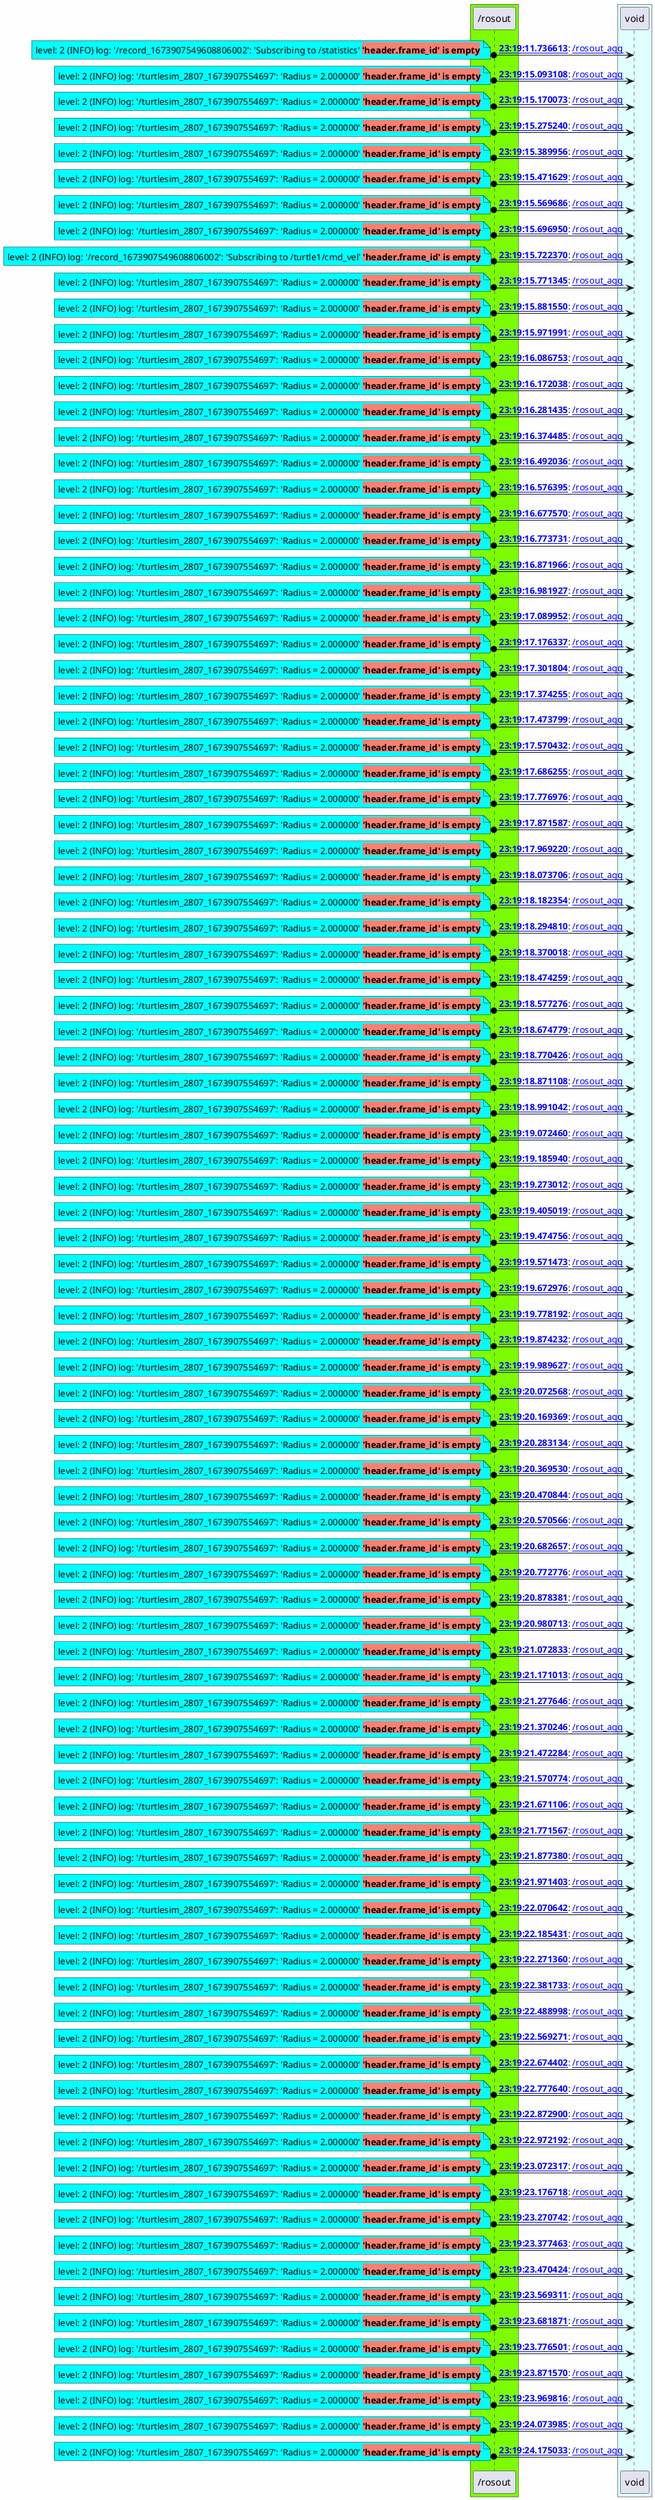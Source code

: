 @startuml

skinparam backgroundColor #FEFEFE

box #LawnGreen
    participant "/rosout" as _rosout [[../nodes/_rosout.html]]
end box
box #LightCyan
    participant "void" as void [[../nodes/void.html]]
end box

_rosout o-> void : **[[../msgs/0000229_msg.html {message data} 23:19:11.736613]]**: [[../topics/_rosout_agg.html {topic data} /rosout_agg]]
note left #aqua
level: 2 (INFO) log: '/record_1673907549608806002': 'Subscribing to /statistics' <b><back:salmon>'header.frame_id' is empty</back></b>
end note
_rosout o-> void : **[[../msgs/0000659_msg.html {message data} 23:19:15.093108]]**: [[../topics/_rosout_agg.html {topic data} /rosout_agg]]
note left #aqua
level: 2 (INFO) log: '/turtlesim_2807_1673907554697': 'Radius = 2.000000' <b><back:salmon>'header.frame_id' is empty</back></b>
end note
_rosout o-> void : **[[../msgs/0000672_msg.html {message data} 23:19:15.170073]]**: [[../topics/_rosout_agg.html {topic data} /rosout_agg]]
note left #aqua
level: 2 (INFO) log: '/turtlesim_2807_1673907554697': 'Radius = 2.000000' <b><back:salmon>'header.frame_id' is empty</back></b>
end note
_rosout o-> void : **[[../msgs/0000688_msg.html {message data} 23:19:15.275240]]**: [[../topics/_rosout_agg.html {topic data} /rosout_agg]]
note left #aqua
level: 2 (INFO) log: '/turtlesim_2807_1673907554697': 'Radius = 2.000000' <b><back:salmon>'header.frame_id' is empty</back></b>
end note
_rosout o-> void : **[[../msgs/0000702_msg.html {message data} 23:19:15.389956]]**: [[../topics/_rosout_agg.html {topic data} /rosout_agg]]
note left #aqua
level: 2 (INFO) log: '/turtlesim_2807_1673907554697': 'Radius = 2.000000' <b><back:salmon>'header.frame_id' is empty</back></b>
end note
_rosout o-> void : **[[../msgs/0000716_msg.html {message data} 23:19:15.471629]]**: [[../topics/_rosout_agg.html {topic data} /rosout_agg]]
note left #aqua
level: 2 (INFO) log: '/turtlesim_2807_1673907554697': 'Radius = 2.000000' <b><back:salmon>'header.frame_id' is empty</back></b>
end note
_rosout o-> void : **[[../msgs/0000730_msg.html {message data} 23:19:15.569686]]**: [[../topics/_rosout_agg.html {topic data} /rosout_agg]]
note left #aqua
level: 2 (INFO) log: '/turtlesim_2807_1673907554697': 'Radius = 2.000000' <b><back:salmon>'header.frame_id' is empty</back></b>
end note
_rosout o-> void : **[[../msgs/0000742_msg.html {message data} 23:19:15.696950]]**: [[../topics/_rosout_agg.html {topic data} /rosout_agg]]
note left #aqua
level: 2 (INFO) log: '/turtlesim_2807_1673907554697': 'Radius = 2.000000' <b><back:salmon>'header.frame_id' is empty</back></b>
end note
_rosout o-> void : **[[../msgs/0000752_msg.html {message data} 23:19:15.722370]]**: [[../topics/_rosout_agg.html {topic data} /rosout_agg]]
note left #aqua
level: 2 (INFO) log: '/record_1673907549608806002': 'Subscribing to /turtle1/cmd_vel' <b><back:salmon>'header.frame_id' is empty</back></b>
end note
_rosout o-> void : **[[../msgs/0000762_msg.html {message data} 23:19:15.771345]]**: [[../topics/_rosout_agg.html {topic data} /rosout_agg]]
note left #aqua
level: 2 (INFO) log: '/turtlesim_2807_1673907554697': 'Radius = 2.000000' <b><back:salmon>'header.frame_id' is empty</back></b>
end note
_rosout o-> void : **[[../msgs/0000776_msg.html {message data} 23:19:15.881550]]**: [[../topics/_rosout_agg.html {topic data} /rosout_agg]]
note left #aqua
level: 2 (INFO) log: '/turtlesim_2807_1673907554697': 'Radius = 2.000000' <b><back:salmon>'header.frame_id' is empty</back></b>
end note
_rosout o-> void : **[[../msgs/0000791_msg.html {message data} 23:19:15.971991]]**: [[../topics/_rosout_agg.html {topic data} /rosout_agg]]
note left #aqua
level: 2 (INFO) log: '/turtlesim_2807_1673907554697': 'Radius = 2.000000' <b><back:salmon>'header.frame_id' is empty</back></b>
end note
_rosout o-> void : **[[../msgs/0000810_msg.html {message data} 23:19:16.086753]]**: [[../topics/_rosout_agg.html {topic data} /rosout_agg]]
note left #aqua
level: 2 (INFO) log: '/turtlesim_2807_1673907554697': 'Radius = 2.000000' <b><back:salmon>'header.frame_id' is empty</back></b>
end note
_rosout o-> void : **[[../msgs/0000825_msg.html {message data} 23:19:16.172038]]**: [[../topics/_rosout_agg.html {topic data} /rosout_agg]]
note left #aqua
level: 2 (INFO) log: '/turtlesim_2807_1673907554697': 'Radius = 2.000000' <b><back:salmon>'header.frame_id' is empty</back></b>
end note
_rosout o-> void : **[[../msgs/0000839_msg.html {message data} 23:19:16.281435]]**: [[../topics/_rosout_agg.html {topic data} /rosout_agg]]
note left #aqua
level: 2 (INFO) log: '/turtlesim_2807_1673907554697': 'Radius = 2.000000' <b><back:salmon>'header.frame_id' is empty</back></b>
end note
_rosout o-> void : **[[../msgs/0000855_msg.html {message data} 23:19:16.374485]]**: [[../topics/_rosout_agg.html {topic data} /rosout_agg]]
note left #aqua
level: 2 (INFO) log: '/turtlesim_2807_1673907554697': 'Radius = 2.000000' <b><back:salmon>'header.frame_id' is empty</back></b>
end note
_rosout o-> void : **[[../msgs/0000869_msg.html {message data} 23:19:16.492036]]**: [[../topics/_rosout_agg.html {topic data} /rosout_agg]]
note left #aqua
level: 2 (INFO) log: '/turtlesim_2807_1673907554697': 'Radius = 2.000000' <b><back:salmon>'header.frame_id' is empty</back></b>
end note
_rosout o-> void : **[[../msgs/0000887_msg.html {message data} 23:19:16.576395]]**: [[../topics/_rosout_agg.html {topic data} /rosout_agg]]
note left #aqua
level: 2 (INFO) log: '/turtlesim_2807_1673907554697': 'Radius = 2.000000' <b><back:salmon>'header.frame_id' is empty</back></b>
end note
_rosout o-> void : **[[../msgs/0000900_msg.html {message data} 23:19:16.677570]]**: [[../topics/_rosout_agg.html {topic data} /rosout_agg]]
note left #aqua
level: 2 (INFO) log: '/turtlesim_2807_1673907554697': 'Radius = 2.000000' <b><back:salmon>'header.frame_id' is empty</back></b>
end note
_rosout o-> void : **[[../msgs/0000913_msg.html {message data} 23:19:16.773731]]**: [[../topics/_rosout_agg.html {topic data} /rosout_agg]]
note left #aqua
level: 2 (INFO) log: '/turtlesim_2807_1673907554697': 'Radius = 2.000000' <b><back:salmon>'header.frame_id' is empty</back></b>
end note
_rosout o-> void : **[[../msgs/0000930_msg.html {message data} 23:19:16.871966]]**: [[../topics/_rosout_agg.html {topic data} /rosout_agg]]
note left #aqua
level: 2 (INFO) log: '/turtlesim_2807_1673907554697': 'Radius = 2.000000' <b><back:salmon>'header.frame_id' is empty</back></b>
end note
_rosout o-> void : **[[../msgs/0000946_msg.html {message data} 23:19:16.981927]]**: [[../topics/_rosout_agg.html {topic data} /rosout_agg]]
note left #aqua
level: 2 (INFO) log: '/turtlesim_2807_1673907554697': 'Radius = 2.000000' <b><back:salmon>'header.frame_id' is empty</back></b>
end note
_rosout o-> void : **[[../msgs/0000965_msg.html {message data} 23:19:17.089952]]**: [[../topics/_rosout_agg.html {topic data} /rosout_agg]]
note left #aqua
level: 2 (INFO) log: '/turtlesim_2807_1673907554697': 'Radius = 2.000000' <b><back:salmon>'header.frame_id' is empty</back></b>
end note
_rosout o-> void : **[[../msgs/0000980_msg.html {message data} 23:19:17.176337]]**: [[../topics/_rosout_agg.html {topic data} /rosout_agg]]
note left #aqua
level: 2 (INFO) log: '/turtlesim_2807_1673907554697': 'Radius = 2.000000' <b><back:salmon>'header.frame_id' is empty</back></b>
end note
_rosout o-> void : **[[../msgs/0000995_msg.html {message data} 23:19:17.301804]]**: [[../topics/_rosout_agg.html {topic data} /rosout_agg]]
note left #aqua
level: 2 (INFO) log: '/turtlesim_2807_1673907554697': 'Radius = 2.000000' <b><back:salmon>'header.frame_id' is empty</back></b>
end note
_rosout o-> void : **[[../msgs/0001011_msg.html {message data} 23:19:17.374255]]**: [[../topics/_rosout_agg.html {topic data} /rosout_agg]]
note left #aqua
level: 2 (INFO) log: '/turtlesim_2807_1673907554697': 'Radius = 2.000000' <b><back:salmon>'header.frame_id' is empty</back></b>
end note
_rosout o-> void : **[[../msgs/0001025_msg.html {message data} 23:19:17.473799]]**: [[../topics/_rosout_agg.html {topic data} /rosout_agg]]
note left #aqua
level: 2 (INFO) log: '/turtlesim_2807_1673907554697': 'Radius = 2.000000' <b><back:salmon>'header.frame_id' is empty</back></b>
end note
_rosout o-> void : **[[../msgs/0001041_msg.html {message data} 23:19:17.570432]]**: [[../topics/_rosout_agg.html {topic data} /rosout_agg]]
note left #aqua
level: 2 (INFO) log: '/turtlesim_2807_1673907554697': 'Radius = 2.000000' <b><back:salmon>'header.frame_id' is empty</back></b>
end note
_rosout o-> void : **[[../msgs/0001058_msg.html {message data} 23:19:17.686255]]**: [[../topics/_rosout_agg.html {topic data} /rosout_agg]]
note left #aqua
level: 2 (INFO) log: '/turtlesim_2807_1673907554697': 'Radius = 2.000000' <b><back:salmon>'header.frame_id' is empty</back></b>
end note
_rosout o-> void : **[[../msgs/0001072_msg.html {message data} 23:19:17.776976]]**: [[../topics/_rosout_agg.html {topic data} /rosout_agg]]
note left #aqua
level: 2 (INFO) log: '/turtlesim_2807_1673907554697': 'Radius = 2.000000' <b><back:salmon>'header.frame_id' is empty</back></b>
end note
_rosout o-> void : **[[../msgs/0001087_msg.html {message data} 23:19:17.871587]]**: [[../topics/_rosout_agg.html {topic data} /rosout_agg]]
note left #aqua
level: 2 (INFO) log: '/turtlesim_2807_1673907554697': 'Radius = 2.000000' <b><back:salmon>'header.frame_id' is empty</back></b>
end note
_rosout o-> void : **[[../msgs/0001102_msg.html {message data} 23:19:17.969220]]**: [[../topics/_rosout_agg.html {topic data} /rosout_agg]]
note left #aqua
level: 2 (INFO) log: '/turtlesim_2807_1673907554697': 'Radius = 2.000000' <b><back:salmon>'header.frame_id' is empty</back></b>
end note
_rosout o-> void : **[[../msgs/0001119_msg.html {message data} 23:19:18.073706]]**: [[../topics/_rosout_agg.html {topic data} /rosout_agg]]
note left #aqua
level: 2 (INFO) log: '/turtlesim_2807_1673907554697': 'Radius = 2.000000' <b><back:salmon>'header.frame_id' is empty</back></b>
end note
_rosout o-> void : **[[../msgs/0001136_msg.html {message data} 23:19:18.182354]]**: [[../topics/_rosout_agg.html {topic data} /rosout_agg]]
note left #aqua
level: 2 (INFO) log: '/turtlesim_2807_1673907554697': 'Radius = 2.000000' <b><back:salmon>'header.frame_id' is empty</back></b>
end note
_rosout o-> void : **[[../msgs/0001154_msg.html {message data} 23:19:18.294810]]**: [[../topics/_rosout_agg.html {topic data} /rosout_agg]]
note left #aqua
level: 2 (INFO) log: '/turtlesim_2807_1673907554697': 'Radius = 2.000000' <b><back:salmon>'header.frame_id' is empty</back></b>
end note
_rosout o-> void : **[[../msgs/0001167_msg.html {message data} 23:19:18.370018]]**: [[../topics/_rosout_agg.html {topic data} /rosout_agg]]
note left #aqua
level: 2 (INFO) log: '/turtlesim_2807_1673907554697': 'Radius = 2.000000' <b><back:salmon>'header.frame_id' is empty</back></b>
end note
_rosout o-> void : **[[../msgs/0001180_msg.html {message data} 23:19:18.474259]]**: [[../topics/_rosout_agg.html {topic data} /rosout_agg]]
note left #aqua
level: 2 (INFO) log: '/turtlesim_2807_1673907554697': 'Radius = 2.000000' <b><back:salmon>'header.frame_id' is empty</back></b>
end note
_rosout o-> void : **[[../msgs/0001197_msg.html {message data} 23:19:18.577276]]**: [[../topics/_rosout_agg.html {topic data} /rosout_agg]]
note left #aqua
level: 2 (INFO) log: '/turtlesim_2807_1673907554697': 'Radius = 2.000000' <b><back:salmon>'header.frame_id' is empty</back></b>
end note
_rosout o-> void : **[[../msgs/0001214_msg.html {message data} 23:19:18.674779]]**: [[../topics/_rosout_agg.html {topic data} /rosout_agg]]
note left #aqua
level: 2 (INFO) log: '/turtlesim_2807_1673907554697': 'Radius = 2.000000' <b><back:salmon>'header.frame_id' is empty</back></b>
end note
_rosout o-> void : **[[../msgs/0001227_msg.html {message data} 23:19:18.770426]]**: [[../topics/_rosout_agg.html {topic data} /rosout_agg]]
note left #aqua
level: 2 (INFO) log: '/turtlesim_2807_1673907554697': 'Radius = 2.000000' <b><back:salmon>'header.frame_id' is empty</back></b>
end note
_rosout o-> void : **[[../msgs/0001242_msg.html {message data} 23:19:18.871108]]**: [[../topics/_rosout_agg.html {topic data} /rosout_agg]]
note left #aqua
level: 2 (INFO) log: '/turtlesim_2807_1673907554697': 'Radius = 2.000000' <b><back:salmon>'header.frame_id' is empty</back></b>
end note
_rosout o-> void : **[[../msgs/0001264_msg.html {message data} 23:19:18.991042]]**: [[../topics/_rosout_agg.html {topic data} /rosout_agg]]
note left #aqua
level: 2 (INFO) log: '/turtlesim_2807_1673907554697': 'Radius = 2.000000' <b><back:salmon>'header.frame_id' is empty</back></b>
end note
_rosout o-> void : **[[../msgs/0001278_msg.html {message data} 23:19:19.072460]]**: [[../topics/_rosout_agg.html {topic data} /rosout_agg]]
note left #aqua
level: 2 (INFO) log: '/turtlesim_2807_1673907554697': 'Radius = 2.000000' <b><back:salmon>'header.frame_id' is empty</back></b>
end note
_rosout o-> void : **[[../msgs/0001289_msg.html {message data} 23:19:19.185940]]**: [[../topics/_rosout_agg.html {topic data} /rosout_agg]]
note left #aqua
level: 2 (INFO) log: '/turtlesim_2807_1673907554697': 'Radius = 2.000000' <b><back:salmon>'header.frame_id' is empty</back></b>
end note
_rosout o-> void : **[[../msgs/0001304_msg.html {message data} 23:19:19.273012]]**: [[../topics/_rosout_agg.html {topic data} /rosout_agg]]
note left #aqua
level: 2 (INFO) log: '/turtlesim_2807_1673907554697': 'Radius = 2.000000' <b><back:salmon>'header.frame_id' is empty</back></b>
end note
_rosout o-> void : **[[../msgs/0001323_msg.html {message data} 23:19:19.405019]]**: [[../topics/_rosout_agg.html {topic data} /rosout_agg]]
note left #aqua
level: 2 (INFO) log: '/turtlesim_2807_1673907554697': 'Radius = 2.000000' <b><back:salmon>'header.frame_id' is empty</back></b>
end note
_rosout o-> void : **[[../msgs/0001334_msg.html {message data} 23:19:19.474756]]**: [[../topics/_rosout_agg.html {topic data} /rosout_agg]]
note left #aqua
level: 2 (INFO) log: '/turtlesim_2807_1673907554697': 'Radius = 2.000000' <b><back:salmon>'header.frame_id' is empty</back></b>
end note
_rosout o-> void : **[[../msgs/0001347_msg.html {message data} 23:19:19.571473]]**: [[../topics/_rosout_agg.html {topic data} /rosout_agg]]
note left #aqua
level: 2 (INFO) log: '/turtlesim_2807_1673907554697': 'Radius = 2.000000' <b><back:salmon>'header.frame_id' is empty</back></b>
end note
_rosout o-> void : **[[../msgs/0001364_msg.html {message data} 23:19:19.672976]]**: [[../topics/_rosout_agg.html {topic data} /rosout_agg]]
note left #aqua
level: 2 (INFO) log: '/turtlesim_2807_1673907554697': 'Radius = 2.000000' <b><back:salmon>'header.frame_id' is empty</back></b>
end note
_rosout o-> void : **[[../msgs/0001381_msg.html {message data} 23:19:19.778192]]**: [[../topics/_rosout_agg.html {topic data} /rosout_agg]]
note left #aqua
level: 2 (INFO) log: '/turtlesim_2807_1673907554697': 'Radius = 2.000000' <b><back:salmon>'header.frame_id' is empty</back></b>
end note
_rosout o-> void : **[[../msgs/0001397_msg.html {message data} 23:19:19.874232]]**: [[../topics/_rosout_agg.html {topic data} /rosout_agg]]
note left #aqua
level: 2 (INFO) log: '/turtlesim_2807_1673907554697': 'Radius = 2.000000' <b><back:salmon>'header.frame_id' is empty</back></b>
end note
_rosout o-> void : **[[../msgs/0001412_msg.html {message data} 23:19:19.989627]]**: [[../topics/_rosout_agg.html {topic data} /rosout_agg]]
note left #aqua
level: 2 (INFO) log: '/turtlesim_2807_1673907554697': 'Radius = 2.000000' <b><back:salmon>'header.frame_id' is empty</back></b>
end note
_rosout o-> void : **[[../msgs/0001429_msg.html {message data} 23:19:20.072568]]**: [[../topics/_rosout_agg.html {topic data} /rosout_agg]]
note left #aqua
level: 2 (INFO) log: '/turtlesim_2807_1673907554697': 'Radius = 2.000000' <b><back:salmon>'header.frame_id' is empty</back></b>
end note
_rosout o-> void : **[[../msgs/0001442_msg.html {message data} 23:19:20.169369]]**: [[../topics/_rosout_agg.html {topic data} /rosout_agg]]
note left #aqua
level: 2 (INFO) log: '/turtlesim_2807_1673907554697': 'Radius = 2.000000' <b><back:salmon>'header.frame_id' is empty</back></b>
end note
_rosout o-> void : **[[../msgs/0001457_msg.html {message data} 23:19:20.283134]]**: [[../topics/_rosout_agg.html {topic data} /rosout_agg]]
note left #aqua
level: 2 (INFO) log: '/turtlesim_2807_1673907554697': 'Radius = 2.000000' <b><back:salmon>'header.frame_id' is empty</back></b>
end note
_rosout o-> void : **[[../msgs/0001475_msg.html {message data} 23:19:20.369530]]**: [[../topics/_rosout_agg.html {topic data} /rosout_agg]]
note left #aqua
level: 2 (INFO) log: '/turtlesim_2807_1673907554697': 'Radius = 2.000000' <b><back:salmon>'header.frame_id' is empty</back></b>
end note
_rosout o-> void : **[[../msgs/0001492_msg.html {message data} 23:19:20.470844]]**: [[../topics/_rosout_agg.html {topic data} /rosout_agg]]
note left #aqua
level: 2 (INFO) log: '/turtlesim_2807_1673907554697': 'Radius = 2.000000' <b><back:salmon>'header.frame_id' is empty</back></b>
end note
_rosout o-> void : **[[../msgs/0001505_msg.html {message data} 23:19:20.570566]]**: [[../topics/_rosout_agg.html {topic data} /rosout_agg]]
note left #aqua
level: 2 (INFO) log: '/turtlesim_2807_1673907554697': 'Radius = 2.000000' <b><back:salmon>'header.frame_id' is empty</back></b>
end note
_rosout o-> void : **[[../msgs/0001523_msg.html {message data} 23:19:20.682657]]**: [[../topics/_rosout_agg.html {topic data} /rosout_agg]]
note left #aqua
level: 2 (INFO) log: '/turtlesim_2807_1673907554697': 'Radius = 2.000000' <b><back:salmon>'header.frame_id' is empty</back></b>
end note
_rosout o-> void : **[[../msgs/0001535_msg.html {message data} 23:19:20.772776]]**: [[../topics/_rosout_agg.html {topic data} /rosout_agg]]
note left #aqua
level: 2 (INFO) log: '/turtlesim_2807_1673907554697': 'Radius = 2.000000' <b><back:salmon>'header.frame_id' is empty</back></b>
end note
_rosout o-> void : **[[../msgs/0001554_msg.html {message data} 23:19:20.878381]]**: [[../topics/_rosout_agg.html {topic data} /rosout_agg]]
note left #aqua
level: 2 (INFO) log: '/turtlesim_2807_1673907554697': 'Radius = 2.000000' <b><back:salmon>'header.frame_id' is empty</back></b>
end note
_rosout o-> void : **[[../msgs/0001569_msg.html {message data} 23:19:20.980713]]**: [[../topics/_rosout_agg.html {topic data} /rosout_agg]]
note left #aqua
level: 2 (INFO) log: '/turtlesim_2807_1673907554697': 'Radius = 2.000000' <b><back:salmon>'header.frame_id' is empty</back></b>
end note
_rosout o-> void : **[[../msgs/0001586_msg.html {message data} 23:19:21.072833]]**: [[../topics/_rosout_agg.html {topic data} /rosout_agg]]
note left #aqua
level: 2 (INFO) log: '/turtlesim_2807_1673907554697': 'Radius = 2.000000' <b><back:salmon>'header.frame_id' is empty</back></b>
end note
_rosout o-> void : **[[../msgs/0001601_msg.html {message data} 23:19:21.171013]]**: [[../topics/_rosout_agg.html {topic data} /rosout_agg]]
note left #aqua
level: 2 (INFO) log: '/turtlesim_2807_1673907554697': 'Radius = 2.000000' <b><back:salmon>'header.frame_id' is empty</back></b>
end note
_rosout o-> void : **[[../msgs/0001617_msg.html {message data} 23:19:21.277646]]**: [[../topics/_rosout_agg.html {topic data} /rosout_agg]]
note left #aqua
level: 2 (INFO) log: '/turtlesim_2807_1673907554697': 'Radius = 2.000000' <b><back:salmon>'header.frame_id' is empty</back></b>
end note
_rosout o-> void : **[[../msgs/0001632_msg.html {message data} 23:19:21.370246]]**: [[../topics/_rosout_agg.html {topic data} /rosout_agg]]
note left #aqua
level: 2 (INFO) log: '/turtlesim_2807_1673907554697': 'Radius = 2.000000' <b><back:salmon>'header.frame_id' is empty</back></b>
end note
_rosout o-> void : **[[../msgs/0001650_msg.html {message data} 23:19:21.472284]]**: [[../topics/_rosout_agg.html {topic data} /rosout_agg]]
note left #aqua
level: 2 (INFO) log: '/turtlesim_2807_1673907554697': 'Radius = 2.000000' <b><back:salmon>'header.frame_id' is empty</back></b>
end note
_rosout o-> void : **[[../msgs/0001666_msg.html {message data} 23:19:21.570774]]**: [[../topics/_rosout_agg.html {topic data} /rosout_agg]]
note left #aqua
level: 2 (INFO) log: '/turtlesim_2807_1673907554697': 'Radius = 2.000000' <b><back:salmon>'header.frame_id' is empty</back></b>
end note
_rosout o-> void : **[[../msgs/0001681_msg.html {message data} 23:19:21.671106]]**: [[../topics/_rosout_agg.html {topic data} /rosout_agg]]
note left #aqua
level: 2 (INFO) log: '/turtlesim_2807_1673907554697': 'Radius = 2.000000' <b><back:salmon>'header.frame_id' is empty</back></b>
end note
_rosout o-> void : **[[../msgs/0001695_msg.html {message data} 23:19:21.771567]]**: [[../topics/_rosout_agg.html {topic data} /rosout_agg]]
note left #aqua
level: 2 (INFO) log: '/turtlesim_2807_1673907554697': 'Radius = 2.000000' <b><back:salmon>'header.frame_id' is empty</back></b>
end note
_rosout o-> void : **[[../msgs/0001712_msg.html {message data} 23:19:21.877380]]**: [[../topics/_rosout_agg.html {topic data} /rosout_agg]]
note left #aqua
level: 2 (INFO) log: '/turtlesim_2807_1673907554697': 'Radius = 2.000000' <b><back:salmon>'header.frame_id' is empty</back></b>
end note
_rosout o-> void : **[[../msgs/0001729_msg.html {message data} 23:19:21.971403]]**: [[../topics/_rosout_agg.html {topic data} /rosout_agg]]
note left #aqua
level: 2 (INFO) log: '/turtlesim_2807_1673907554697': 'Radius = 2.000000' <b><back:salmon>'header.frame_id' is empty</back></b>
end note
_rosout o-> void : **[[../msgs/0001747_msg.html {message data} 23:19:22.070642]]**: [[../topics/_rosout_agg.html {topic data} /rosout_agg]]
note left #aqua
level: 2 (INFO) log: '/turtlesim_2807_1673907554697': 'Radius = 2.000000' <b><back:salmon>'header.frame_id' is empty</back></b>
end note
_rosout o-> void : **[[../msgs/0001764_msg.html {message data} 23:19:22.185431]]**: [[../topics/_rosout_agg.html {topic data} /rosout_agg]]
note left #aqua
level: 2 (INFO) log: '/turtlesim_2807_1673907554697': 'Radius = 2.000000' <b><back:salmon>'header.frame_id' is empty</back></b>
end note
_rosout o-> void : **[[../msgs/0001776_msg.html {message data} 23:19:22.271360]]**: [[../topics/_rosout_agg.html {topic data} /rosout_agg]]
note left #aqua
level: 2 (INFO) log: '/turtlesim_2807_1673907554697': 'Radius = 2.000000' <b><back:salmon>'header.frame_id' is empty</back></b>
end note
_rosout o-> void : **[[../msgs/0001792_msg.html {message data} 23:19:22.381733]]**: [[../topics/_rosout_agg.html {topic data} /rosout_agg]]
note left #aqua
level: 2 (INFO) log: '/turtlesim_2807_1673907554697': 'Radius = 2.000000' <b><back:salmon>'header.frame_id' is empty</back></b>
end note
_rosout o-> void : **[[../msgs/0001809_msg.html {message data} 23:19:22.488998]]**: [[../topics/_rosout_agg.html {topic data} /rosout_agg]]
note left #aqua
level: 2 (INFO) log: '/turtlesim_2807_1673907554697': 'Radius = 2.000000' <b><back:salmon>'header.frame_id' is empty</back></b>
end note
_rosout o-> void : **[[../msgs/0001820_msg.html {message data} 23:19:22.569271]]**: [[../topics/_rosout_agg.html {topic data} /rosout_agg]]
note left #aqua
level: 2 (INFO) log: '/turtlesim_2807_1673907554697': 'Radius = 2.000000' <b><back:salmon>'header.frame_id' is empty</back></b>
end note
_rosout o-> void : **[[../msgs/0001835_msg.html {message data} 23:19:22.674402]]**: [[../topics/_rosout_agg.html {topic data} /rosout_agg]]
note left #aqua
level: 2 (INFO) log: '/turtlesim_2807_1673907554697': 'Radius = 2.000000' <b><back:salmon>'header.frame_id' is empty</back></b>
end note
_rosout o-> void : **[[../msgs/0001852_msg.html {message data} 23:19:22.777640]]**: [[../topics/_rosout_agg.html {topic data} /rosout_agg]]
note left #aqua
level: 2 (INFO) log: '/turtlesim_2807_1673907554697': 'Radius = 2.000000' <b><back:salmon>'header.frame_id' is empty</back></b>
end note
_rosout o-> void : **[[../msgs/0001868_msg.html {message data} 23:19:22.872900]]**: [[../topics/_rosout_agg.html {topic data} /rosout_agg]]
note left #aqua
level: 2 (INFO) log: '/turtlesim_2807_1673907554697': 'Radius = 2.000000' <b><back:salmon>'header.frame_id' is empty</back></b>
end note
_rosout o-> void : **[[../msgs/0001883_msg.html {message data} 23:19:22.972192]]**: [[../topics/_rosout_agg.html {topic data} /rosout_agg]]
note left #aqua
level: 2 (INFO) log: '/turtlesim_2807_1673907554697': 'Radius = 2.000000' <b><back:salmon>'header.frame_id' is empty</back></b>
end note
_rosout o-> void : **[[../msgs/0001902_msg.html {message data} 23:19:23.072317]]**: [[../topics/_rosout_agg.html {topic data} /rosout_agg]]
note left #aqua
level: 2 (INFO) log: '/turtlesim_2807_1673907554697': 'Radius = 2.000000' <b><back:salmon>'header.frame_id' is empty</back></b>
end note
_rosout o-> void : **[[../msgs/0001916_msg.html {message data} 23:19:23.176718]]**: [[../topics/_rosout_agg.html {topic data} /rosout_agg]]
note left #aqua
level: 2 (INFO) log: '/turtlesim_2807_1673907554697': 'Radius = 2.000000' <b><back:salmon>'header.frame_id' is empty</back></b>
end note
_rosout o-> void : **[[../msgs/0001931_msg.html {message data} 23:19:23.270742]]**: [[../topics/_rosout_agg.html {topic data} /rosout_agg]]
note left #aqua
level: 2 (INFO) log: '/turtlesim_2807_1673907554697': 'Radius = 2.000000' <b><back:salmon>'header.frame_id' is empty</back></b>
end note
_rosout o-> void : **[[../msgs/0001949_msg.html {message data} 23:19:23.377463]]**: [[../topics/_rosout_agg.html {topic data} /rosout_agg]]
note left #aqua
level: 2 (INFO) log: '/turtlesim_2807_1673907554697': 'Radius = 2.000000' <b><back:salmon>'header.frame_id' is empty</back></b>
end note
_rosout o-> void : **[[../msgs/0001962_msg.html {message data} 23:19:23.470424]]**: [[../topics/_rosout_agg.html {topic data} /rosout_agg]]
note left #aqua
level: 2 (INFO) log: '/turtlesim_2807_1673907554697': 'Radius = 2.000000' <b><back:salmon>'header.frame_id' is empty</back></b>
end note
_rosout o-> void : **[[../msgs/0001980_msg.html {message data} 23:19:23.569311]]**: [[../topics/_rosout_agg.html {topic data} /rosout_agg]]
note left #aqua
level: 2 (INFO) log: '/turtlesim_2807_1673907554697': 'Radius = 2.000000' <b><back:salmon>'header.frame_id' is empty</back></b>
end note
_rosout o-> void : **[[../msgs/0001996_msg.html {message data} 23:19:23.681871]]**: [[../topics/_rosout_agg.html {topic data} /rosout_agg]]
note left #aqua
level: 2 (INFO) log: '/turtlesim_2807_1673907554697': 'Radius = 2.000000' <b><back:salmon>'header.frame_id' is empty</back></b>
end note
_rosout o-> void : **[[../msgs/0002013_msg.html {message data} 23:19:23.776501]]**: [[../topics/_rosout_agg.html {topic data} /rosout_agg]]
note left #aqua
level: 2 (INFO) log: '/turtlesim_2807_1673907554697': 'Radius = 2.000000' <b><back:salmon>'header.frame_id' is empty</back></b>
end note
_rosout o-> void : **[[../msgs/0002028_msg.html {message data} 23:19:23.871570]]**: [[../topics/_rosout_agg.html {topic data} /rosout_agg]]
note left #aqua
level: 2 (INFO) log: '/turtlesim_2807_1673907554697': 'Radius = 2.000000' <b><back:salmon>'header.frame_id' is empty</back></b>
end note
_rosout o-> void : **[[../msgs/0002044_msg.html {message data} 23:19:23.969816]]**: [[../topics/_rosout_agg.html {topic data} /rosout_agg]]
note left #aqua
level: 2 (INFO) log: '/turtlesim_2807_1673907554697': 'Radius = 2.000000' <b><back:salmon>'header.frame_id' is empty</back></b>
end note
_rosout o-> void : **[[../msgs/0002061_msg.html {message data} 23:19:24.073985]]**: [[../topics/_rosout_agg.html {topic data} /rosout_agg]]
note left #aqua
level: 2 (INFO) log: '/turtlesim_2807_1673907554697': 'Radius = 2.000000' <b><back:salmon>'header.frame_id' is empty</back></b>
end note
_rosout o-> void : **[[../msgs/0002077_msg.html {message data} 23:19:24.175033]]**: [[../topics/_rosout_agg.html {topic data} /rosout_agg]]
note left #aqua
level: 2 (INFO) log: '/turtlesim_2807_1673907554697': 'Radius = 2.000000' <b><back:salmon>'header.frame_id' is empty</back></b>
end note

@enduml
